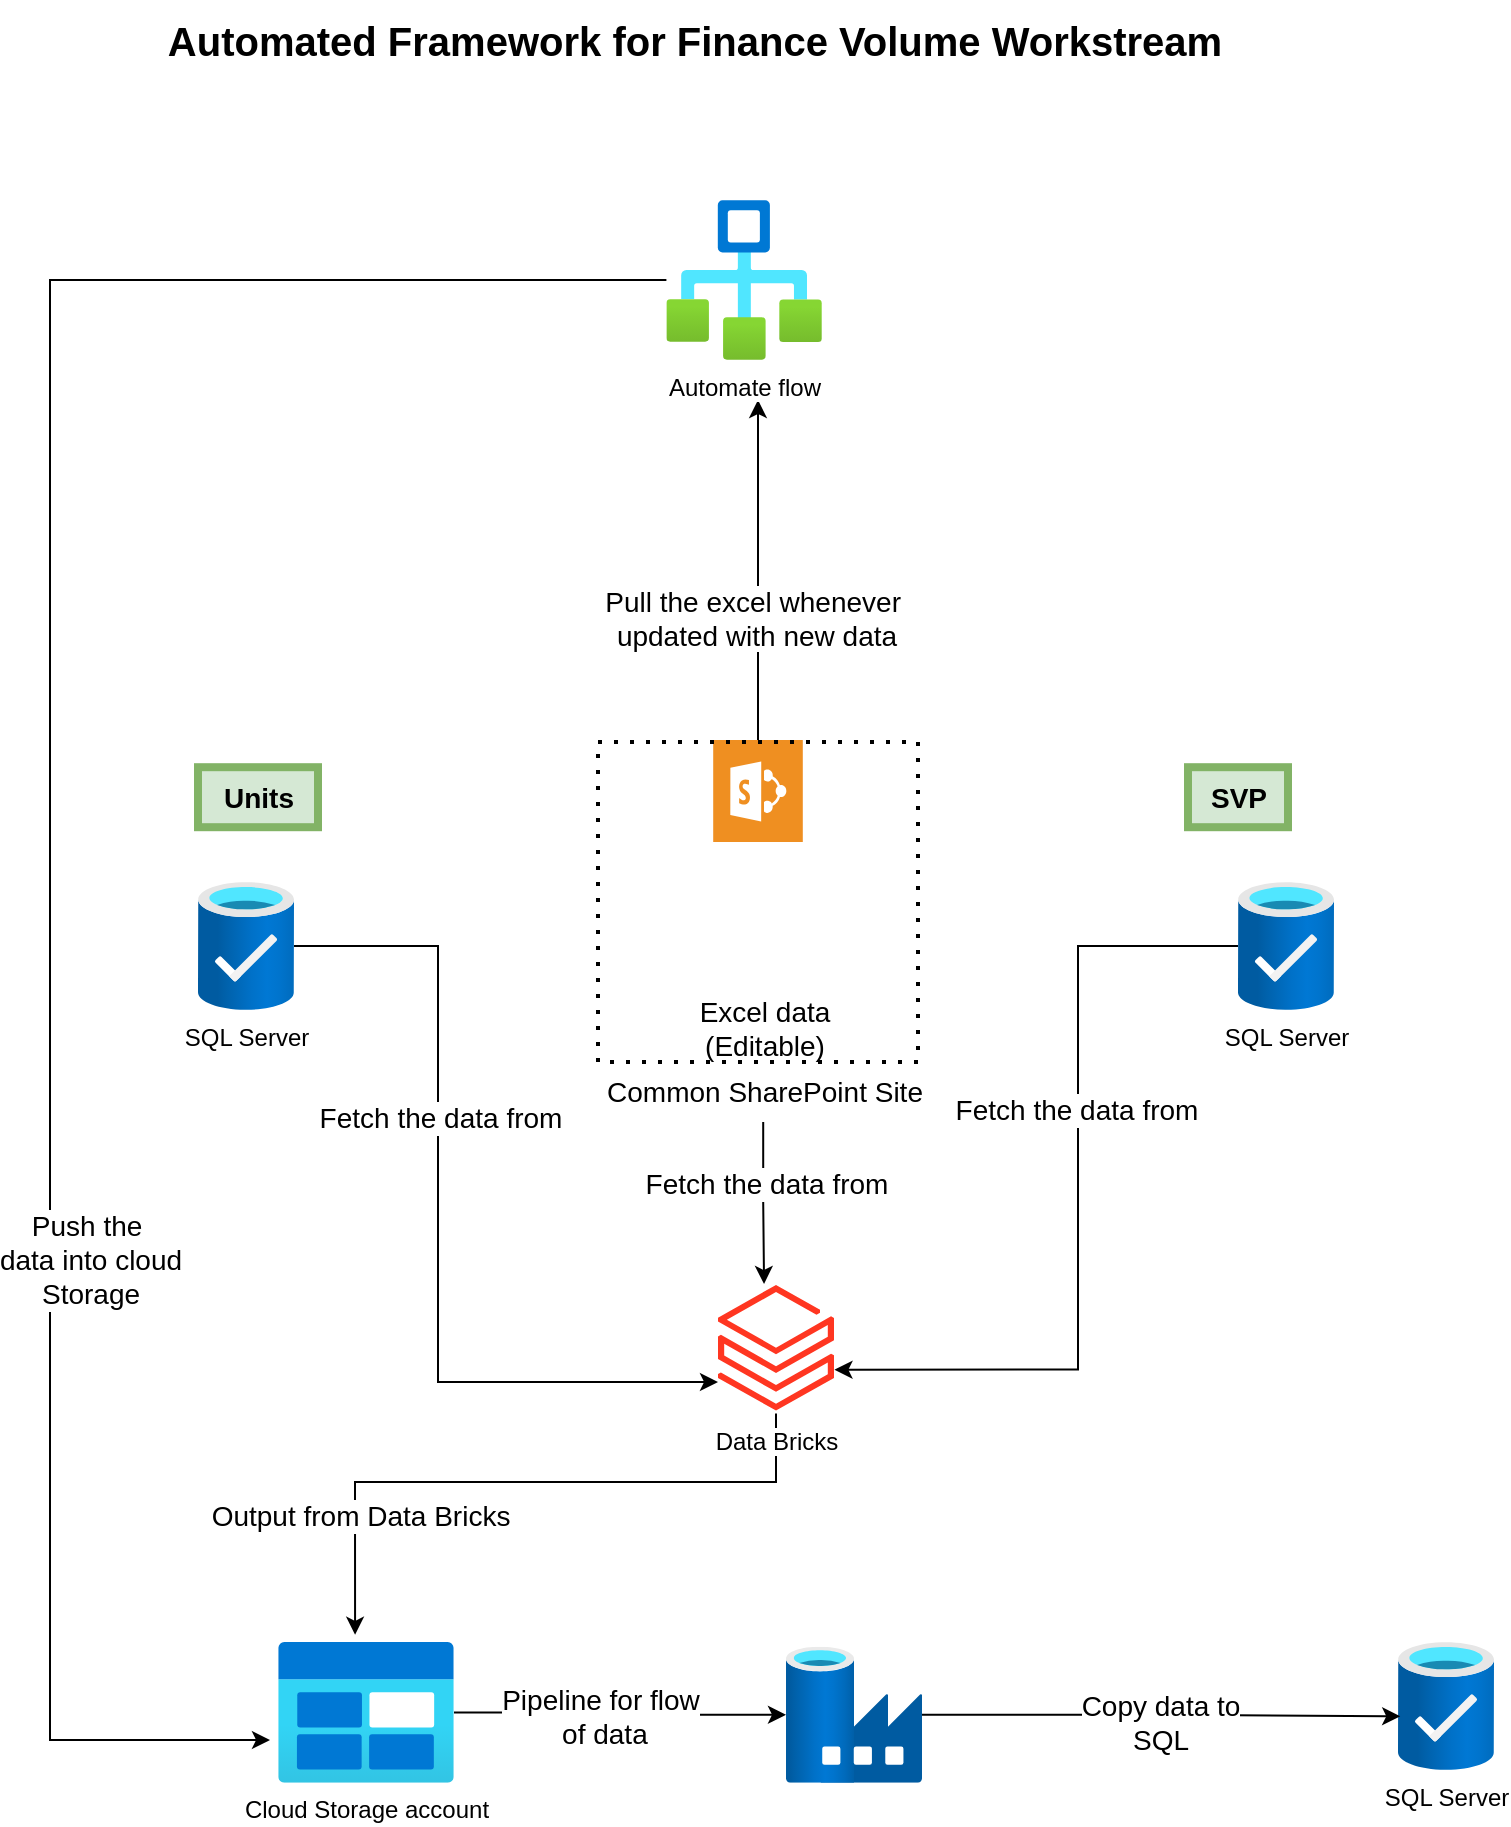 <mxfile version="20.3.1" type="github">
  <diagram id="1PG_mUHAkVhkRR0OiA2S" name="Page-1">
    <mxGraphModel dx="1955" dy="1170" grid="0" gridSize="10" guides="1" tooltips="1" connect="1" arrows="1" fold="1" page="1" pageScale="1" pageWidth="850" pageHeight="1100" math="0" shadow="0">
      <root>
        <mxCell id="0" />
        <mxCell id="1" parent="0" />
        <mxCell id="N7lQgFKjf1Fr5pA0-zuc-1" value="&lt;font style=&quot;font-size: 14px;&quot;&gt;&lt;b&gt;Units&lt;/b&gt;&lt;/font&gt;" style="text;html=1;align=center;verticalAlign=middle;resizable=0;points=[];autosize=1;strokeColor=#82b366;fillColor=#d5e8d4;strokeWidth=4;" vertex="1" parent="1">
          <mxGeometry x="136" y="423.6" width="60" height="30" as="geometry" />
        </mxCell>
        <mxCell id="N7lQgFKjf1Fr5pA0-zuc-3" value="&lt;b&gt;&lt;font style=&quot;font-size: 20px;&quot;&gt;Automated Framework for Finance Volume Workstream&lt;/font&gt;&lt;/b&gt;" style="text;html=1;align=center;verticalAlign=middle;resizable=0;points=[];autosize=1;strokeColor=none;fillColor=none;" vertex="1" parent="1">
          <mxGeometry x="109" y="40" width="550" height="40" as="geometry" />
        </mxCell>
        <mxCell id="N7lQgFKjf1Fr5pA0-zuc-13" style="edgeStyle=orthogonalEdgeStyle;rounded=0;orthogonalLoop=1;jettySize=auto;html=1;entryX=0;entryY=0.761;entryDx=0;entryDy=0;entryPerimeter=0;fontSize=14;" edge="1" parent="1" source="N7lQgFKjf1Fr5pA0-zuc-4" target="N7lQgFKjf1Fr5pA0-zuc-12">
          <mxGeometry relative="1" as="geometry">
            <Array as="points">
              <mxPoint x="256" y="513" />
              <mxPoint x="256" y="731" />
            </Array>
          </mxGeometry>
        </mxCell>
        <mxCell id="N7lQgFKjf1Fr5pA0-zuc-17" value="Fetch the data from" style="edgeLabel;html=1;align=center;verticalAlign=middle;resizable=0;points=[];fontSize=14;" vertex="1" connectable="0" parent="N7lQgFKjf1Fr5pA0-zuc-13">
          <mxGeometry x="-0.267" y="1" relative="1" as="geometry">
            <mxPoint as="offset" />
          </mxGeometry>
        </mxCell>
        <mxCell id="N7lQgFKjf1Fr5pA0-zuc-4" value="SQL Server" style="aspect=fixed;html=1;points=[];align=center;image;fontSize=12;image=img/lib/azure2/general/Production_Ready_Database.svg;strokeWidth=4;" vertex="1" parent="1">
          <mxGeometry x="136" y="481" width="48" height="64" as="geometry" />
        </mxCell>
        <mxCell id="N7lQgFKjf1Fr5pA0-zuc-5" value="Excel data&lt;br&gt;(Editable)" style="shape=image;html=1;verticalAlign=top;verticalLabelPosition=bottom;labelBackgroundColor=#ffffff;imageAspect=0;aspect=fixed;image=https://cdn3.iconfinder.com/data/icons/document-icons-2/30/647702-excel-128.png;strokeWidth=4;fontSize=14;" vertex="1" parent="1">
          <mxGeometry x="393.6" y="481" width="50" height="50" as="geometry" />
        </mxCell>
        <mxCell id="N7lQgFKjf1Fr5pA0-zuc-14" style="edgeStyle=orthogonalEdgeStyle;rounded=0;orthogonalLoop=1;jettySize=auto;html=1;entryX=1.004;entryY=0.667;entryDx=0;entryDy=0;entryPerimeter=0;fontSize=14;" edge="1" parent="1" source="N7lQgFKjf1Fr5pA0-zuc-6" target="N7lQgFKjf1Fr5pA0-zuc-12">
          <mxGeometry relative="1" as="geometry">
            <Array as="points">
              <mxPoint x="576" y="513" />
              <mxPoint x="576" y="725" />
            </Array>
          </mxGeometry>
        </mxCell>
        <mxCell id="N7lQgFKjf1Fr5pA0-zuc-16" value="Fetch the data from" style="edgeLabel;html=1;align=center;verticalAlign=middle;resizable=0;points=[];fontSize=14;" vertex="1" connectable="0" parent="N7lQgFKjf1Fr5pA0-zuc-14">
          <mxGeometry x="-0.216" y="-1" relative="1" as="geometry">
            <mxPoint as="offset" />
          </mxGeometry>
        </mxCell>
        <mxCell id="N7lQgFKjf1Fr5pA0-zuc-6" value="SQL Server" style="aspect=fixed;html=1;points=[];align=center;image;fontSize=12;image=img/lib/azure2/general/Production_Ready_Database.svg;strokeWidth=4;" vertex="1" parent="1">
          <mxGeometry x="656" y="481" width="48" height="64" as="geometry" />
        </mxCell>
        <mxCell id="N7lQgFKjf1Fr5pA0-zuc-33" style="edgeStyle=orthogonalEdgeStyle;rounded=0;orthogonalLoop=1;jettySize=auto;html=1;fontSize=14;" edge="1" parent="1" source="N7lQgFKjf1Fr5pA0-zuc-7">
          <mxGeometry relative="1" as="geometry">
            <mxPoint x="416" y="240" as="targetPoint" />
          </mxGeometry>
        </mxCell>
        <mxCell id="N7lQgFKjf1Fr5pA0-zuc-34" value="Pull the excel whenever&amp;nbsp;&lt;br&gt;updated with new data" style="edgeLabel;html=1;align=center;verticalAlign=middle;resizable=0;points=[];fontSize=14;" vertex="1" connectable="0" parent="N7lQgFKjf1Fr5pA0-zuc-33">
          <mxGeometry x="-0.277" y="1" relative="1" as="geometry">
            <mxPoint as="offset" />
          </mxGeometry>
        </mxCell>
        <mxCell id="N7lQgFKjf1Fr5pA0-zuc-7" value="" style="shadow=0;dashed=0;html=1;strokeColor=none;fillColor=#EF8F21;labelPosition=center;verticalLabelPosition=bottom;verticalAlign=top;align=center;outlineConnect=0;shape=mxgraph.veeam.ms_sharepoint;strokeWidth=4;fontSize=14;" vertex="1" parent="1">
          <mxGeometry x="393.6" y="410" width="44.8" height="51" as="geometry" />
        </mxCell>
        <mxCell id="N7lQgFKjf1Fr5pA0-zuc-8" value="" style="endArrow=none;dashed=1;html=1;dashPattern=1 3;strokeWidth=2;rounded=0;fontSize=14;startArrow=none;" edge="1" parent="1">
          <mxGeometry width="50" height="50" relative="1" as="geometry">
            <mxPoint x="336" y="571" as="sourcePoint" />
            <mxPoint x="336" y="411" as="targetPoint" />
            <Array as="points" />
          </mxGeometry>
        </mxCell>
        <mxCell id="N7lQgFKjf1Fr5pA0-zuc-15" style="edgeStyle=orthogonalEdgeStyle;rounded=0;orthogonalLoop=1;jettySize=auto;html=1;entryX=0.397;entryY=0.015;entryDx=0;entryDy=0;entryPerimeter=0;fontSize=14;" edge="1" parent="1" source="N7lQgFKjf1Fr5pA0-zuc-9" target="N7lQgFKjf1Fr5pA0-zuc-12">
          <mxGeometry relative="1" as="geometry" />
        </mxCell>
        <mxCell id="N7lQgFKjf1Fr5pA0-zuc-18" value="Fetch the data from" style="edgeLabel;html=1;align=center;verticalAlign=middle;resizable=0;points=[];fontSize=14;" vertex="1" connectable="0" parent="N7lQgFKjf1Fr5pA0-zuc-15">
          <mxGeometry x="-0.234" y="1" relative="1" as="geometry">
            <mxPoint as="offset" />
          </mxGeometry>
        </mxCell>
        <mxCell id="N7lQgFKjf1Fr5pA0-zuc-9" value="Common SharePoint Site" style="text;html=1;align=center;verticalAlign=middle;resizable=0;points=[];autosize=1;strokeColor=none;fillColor=none;fontSize=14;" vertex="1" parent="1">
          <mxGeometry x="328.6" y="571" width="180" height="30" as="geometry" />
        </mxCell>
        <mxCell id="N7lQgFKjf1Fr5pA0-zuc-10" value="" style="endArrow=none;dashed=1;html=1;dashPattern=1 3;strokeWidth=2;rounded=0;fontSize=14;" edge="1" parent="1" target="N7lQgFKjf1Fr5pA0-zuc-9">
          <mxGeometry width="50" height="50" relative="1" as="geometry">
            <mxPoint x="336" y="411" as="sourcePoint" />
            <mxPoint x="336" y="411" as="targetPoint" />
            <Array as="points">
              <mxPoint x="496" y="411" />
              <mxPoint x="496" y="571" />
              <mxPoint x="336" y="571" />
            </Array>
          </mxGeometry>
        </mxCell>
        <mxCell id="N7lQgFKjf1Fr5pA0-zuc-11" value="&lt;font style=&quot;font-size: 14px;&quot;&gt;&lt;b&gt;SVP&lt;/b&gt;&lt;/font&gt;" style="text;html=1;align=center;verticalAlign=middle;resizable=0;points=[];autosize=1;strokeColor=#82b366;fillColor=#d5e8d4;strokeWidth=4;" vertex="1" parent="1">
          <mxGeometry x="631" y="423.6" width="50" height="30" as="geometry" />
        </mxCell>
        <mxCell id="N7lQgFKjf1Fr5pA0-zuc-20" style="edgeStyle=orthogonalEdgeStyle;rounded=0;orthogonalLoop=1;jettySize=auto;html=1;entryX=0.438;entryY=-0.051;entryDx=0;entryDy=0;entryPerimeter=0;fontSize=14;" edge="1" parent="1" source="N7lQgFKjf1Fr5pA0-zuc-12" target="N7lQgFKjf1Fr5pA0-zuc-19">
          <mxGeometry relative="1" as="geometry">
            <Array as="points">
              <mxPoint x="425" y="781" />
              <mxPoint x="215" y="781" />
            </Array>
          </mxGeometry>
        </mxCell>
        <mxCell id="N7lQgFKjf1Fr5pA0-zuc-21" value="Output from Data Bricks" style="edgeLabel;html=1;align=center;verticalAlign=middle;resizable=0;points=[];fontSize=14;" vertex="1" connectable="0" parent="N7lQgFKjf1Fr5pA0-zuc-20">
          <mxGeometry x="0.628" y="2" relative="1" as="geometry">
            <mxPoint as="offset" />
          </mxGeometry>
        </mxCell>
        <mxCell id="N7lQgFKjf1Fr5pA0-zuc-12" value="Data Bricks" style="aspect=fixed;html=1;points=[];align=center;image;fontSize=12;image=img/lib/azure2/analytics/Azure_Databricks.svg;labelBorderColor=none;strokeColor=#82B366;strokeWidth=4;" vertex="1" parent="1">
          <mxGeometry x="396" y="681" width="58" height="65.73" as="geometry" />
        </mxCell>
        <mxCell id="N7lQgFKjf1Fr5pA0-zuc-30" style="edgeStyle=orthogonalEdgeStyle;rounded=0;orthogonalLoop=1;jettySize=auto;html=1;fontSize=14;" edge="1" parent="1" source="N7lQgFKjf1Fr5pA0-zuc-19" target="N7lQgFKjf1Fr5pA0-zuc-25">
          <mxGeometry relative="1" as="geometry" />
        </mxCell>
        <mxCell id="N7lQgFKjf1Fr5pA0-zuc-31" value="Pipeline for flow&lt;br&gt;&amp;nbsp;of data" style="edgeLabel;html=1;align=center;verticalAlign=middle;resizable=0;points=[];fontSize=14;" vertex="1" connectable="0" parent="N7lQgFKjf1Fr5pA0-zuc-30">
          <mxGeometry x="0.248" y="-2" relative="1" as="geometry">
            <mxPoint x="-31" y="-2" as="offset" />
          </mxGeometry>
        </mxCell>
        <mxCell id="N7lQgFKjf1Fr5pA0-zuc-19" value="Cloud Storage account" style="aspect=fixed;html=1;points=[];align=center;image;fontSize=12;image=img/lib/azure2/general/Blob_Block.svg;labelBorderColor=none;strokeColor=#82B366;strokeWidth=4;" vertex="1" parent="1">
          <mxGeometry x="176" y="861" width="88" height="70.4" as="geometry" />
        </mxCell>
        <mxCell id="N7lQgFKjf1Fr5pA0-zuc-22" value="SQL Server" style="aspect=fixed;html=1;points=[];align=center;image;fontSize=12;image=img/lib/azure2/general/Production_Ready_Database.svg;strokeWidth=4;" vertex="1" parent="1">
          <mxGeometry x="736" y="861" width="48" height="64" as="geometry" />
        </mxCell>
        <mxCell id="N7lQgFKjf1Fr5pA0-zuc-26" style="edgeStyle=orthogonalEdgeStyle;rounded=0;orthogonalLoop=1;jettySize=auto;html=1;entryX=0.023;entryY=0.581;entryDx=0;entryDy=0;entryPerimeter=0;fontSize=14;" edge="1" parent="1" source="N7lQgFKjf1Fr5pA0-zuc-25" target="N7lQgFKjf1Fr5pA0-zuc-22">
          <mxGeometry relative="1" as="geometry" />
        </mxCell>
        <mxCell id="N7lQgFKjf1Fr5pA0-zuc-27" value="&lt;span style=&quot;color: rgba(0, 0, 0, 0); font-family: monospace; font-size: 0px; text-align: start; background-color: rgb(248, 249, 250);&quot;&gt;%3CmxGraphModel%3E%3Croot%3E%3CmxCell%20id%3D%220%22%2F%3E%3CmxCell%20id%3D%221%22%20parent%3D%220%22%2F%3E%3CmxCell%20id%3D%222%22%20value%3D%22Copy%26lt%3Bbr%26gt%3B%26amp%3Bnbsp%3Bdata%20to%20SQL%22%20style%3D%22edgeLabel%3Bhtml%3D1%3Balign%3Dcenter%3BverticalAlign%3Dmiddle%3Bresizable%3D0%3Bpoints%3D%5B%5D%3BfontSize%3D14%3B%22%20vertex%3D%221%22%20connectable%3D%220%22%20parent%3D%221%22%3E%3CmxGeometry%20x%3D%22614.714%22%20y%3D%22565.2%22%20as%3D%22geometry%22%2F%3E%3C%2FmxCell%3E%3C%2Froot%3E%3C%2FmxGraphModel%3E&lt;/span&gt;&lt;span style=&quot;color: rgba(0, 0, 0, 0); font-family: monospace; font-size: 0px; text-align: start; background-color: rgb(248, 249, 250);&quot;&gt;%3CmxGraphModel%3E%3Croot%3E%3CmxCell%20id%3D%220%22%2F%3E%3CmxCell%20id%3D%221%22%20parent%3D%220%22%2F%3E%3CmxCell%20id%3D%222%22%20value%3D%22Copy%26lt%3Bbr%26gt%3B%26amp%3Bnbsp%3Bdata%20to%20SQL%22%20style%3D%22edgeLabel%3Bhtml%3D1%3Balign%3Dcenter%3BverticalAlign%3Dmiddle%3Bresizable%3D0%3Bpoints%3D%5B%5D%3BfontSize%3D14%3B%22%20vertex%3D%221%22%20connectable%3D%220%22%20parent%3D%221%22%3E%3CmxGeometry%20x%3D%22614.714%22%20y%3D%22565.2%22%20as%3D%22geometry%22%2F%3E%3C%2FmxCell%3E%3C%2Froot%3E%3C%2FmxGraphModel%3&lt;/span&gt;" style="edgeLabel;html=1;align=center;verticalAlign=middle;resizable=0;points=[];fontSize=14;" vertex="1" connectable="0" parent="N7lQgFKjf1Fr5pA0-zuc-26">
          <mxGeometry x="0.19" y="-1" relative="1" as="geometry">
            <mxPoint as="offset" />
          </mxGeometry>
        </mxCell>
        <mxCell id="N7lQgFKjf1Fr5pA0-zuc-28" value="Copy data to &lt;br&gt;SQL" style="edgeLabel;html=1;align=center;verticalAlign=middle;resizable=0;points=[];fontSize=14;" vertex="1" connectable="0" parent="N7lQgFKjf1Fr5pA0-zuc-26">
          <mxGeometry x="-0.221" y="-3" relative="1" as="geometry">
            <mxPoint x="25" as="offset" />
          </mxGeometry>
        </mxCell>
        <mxCell id="N7lQgFKjf1Fr5pA0-zuc-25" value="" style="aspect=fixed;html=1;points=[];align=center;image;fontSize=12;image=img/lib/azure2/databases/Data_Factory.svg;labelBorderColor=none;strokeColor=#82B366;strokeWidth=4;" vertex="1" parent="1">
          <mxGeometry x="430" y="863.4" width="68" height="68" as="geometry" />
        </mxCell>
        <mxCell id="N7lQgFKjf1Fr5pA0-zuc-35" style="edgeStyle=orthogonalEdgeStyle;rounded=0;orthogonalLoop=1;jettySize=auto;html=1;fontSize=14;" edge="1" parent="1" source="N7lQgFKjf1Fr5pA0-zuc-32">
          <mxGeometry relative="1" as="geometry">
            <mxPoint x="172" y="910" as="targetPoint" />
            <Array as="points">
              <mxPoint x="62" y="180" />
              <mxPoint x="62" y="910" />
              <mxPoint x="112" y="910" />
            </Array>
          </mxGeometry>
        </mxCell>
        <mxCell id="N7lQgFKjf1Fr5pA0-zuc-36" value="Push the&amp;nbsp;&lt;br&gt;data into cloud&lt;br&gt;Storage" style="edgeLabel;html=1;align=center;verticalAlign=middle;resizable=0;points=[];fontSize=14;" vertex="1" connectable="0" parent="N7lQgFKjf1Fr5pA0-zuc-35">
          <mxGeometry x="0.253" y="-3" relative="1" as="geometry">
            <mxPoint x="23" y="78" as="offset" />
          </mxGeometry>
        </mxCell>
        <mxCell id="N7lQgFKjf1Fr5pA0-zuc-32" value="Automate flow" style="aspect=fixed;html=1;points=[];align=center;image;fontSize=12;image=img/lib/azure2/general/Workflow.svg;labelBorderColor=none;strokeColor=#82B366;strokeWidth=4;" vertex="1" parent="1">
          <mxGeometry x="370.2" y="140" width="77.72" height="80" as="geometry" />
        </mxCell>
      </root>
    </mxGraphModel>
  </diagram>
</mxfile>
